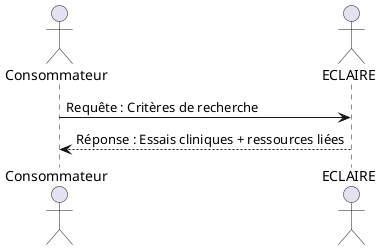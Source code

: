 @startuml flux1
actor Consommateur
actor ECLAIRE
Consommateur -> ECLAIRE : Requête : Critères de recherche
ECLAIRE --> Consommateur: Réponse : Essais cliniques + ressources liées
@enduml
